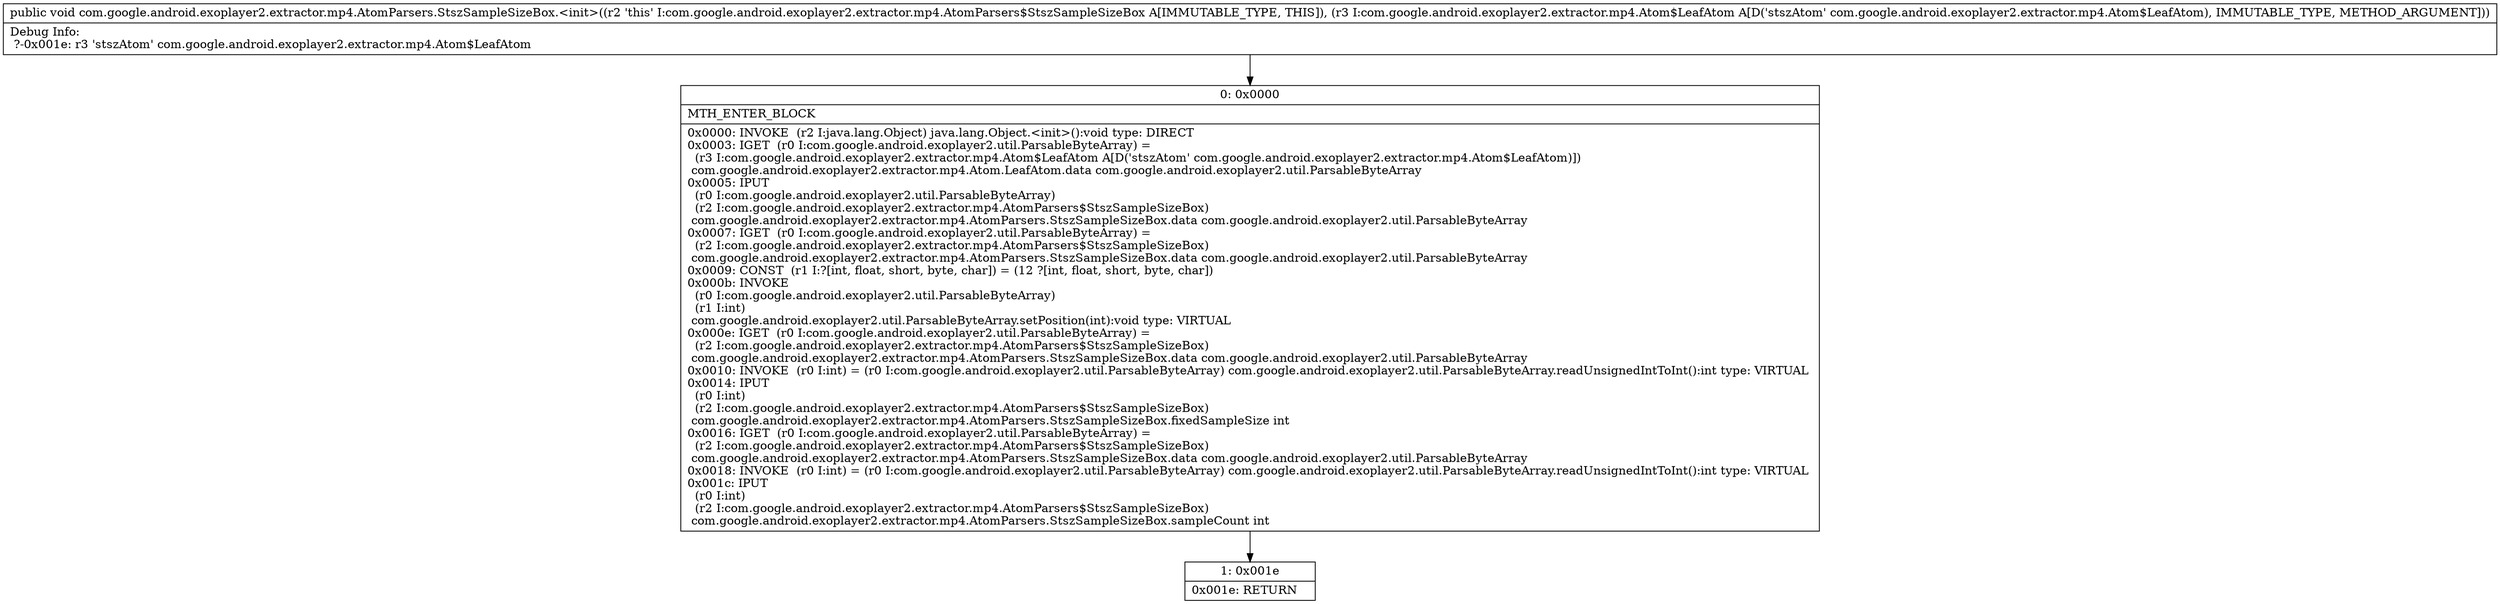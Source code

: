 digraph "CFG forcom.google.android.exoplayer2.extractor.mp4.AtomParsers.StszSampleSizeBox.\<init\>(Lcom\/google\/android\/exoplayer2\/extractor\/mp4\/Atom$LeafAtom;)V" {
Node_0 [shape=record,label="{0\:\ 0x0000|MTH_ENTER_BLOCK\l|0x0000: INVOKE  (r2 I:java.lang.Object) java.lang.Object.\<init\>():void type: DIRECT \l0x0003: IGET  (r0 I:com.google.android.exoplayer2.util.ParsableByteArray) = \l  (r3 I:com.google.android.exoplayer2.extractor.mp4.Atom$LeafAtom A[D('stszAtom' com.google.android.exoplayer2.extractor.mp4.Atom$LeafAtom)])\l com.google.android.exoplayer2.extractor.mp4.Atom.LeafAtom.data com.google.android.exoplayer2.util.ParsableByteArray \l0x0005: IPUT  \l  (r0 I:com.google.android.exoplayer2.util.ParsableByteArray)\l  (r2 I:com.google.android.exoplayer2.extractor.mp4.AtomParsers$StszSampleSizeBox)\l com.google.android.exoplayer2.extractor.mp4.AtomParsers.StszSampleSizeBox.data com.google.android.exoplayer2.util.ParsableByteArray \l0x0007: IGET  (r0 I:com.google.android.exoplayer2.util.ParsableByteArray) = \l  (r2 I:com.google.android.exoplayer2.extractor.mp4.AtomParsers$StszSampleSizeBox)\l com.google.android.exoplayer2.extractor.mp4.AtomParsers.StszSampleSizeBox.data com.google.android.exoplayer2.util.ParsableByteArray \l0x0009: CONST  (r1 I:?[int, float, short, byte, char]) = (12 ?[int, float, short, byte, char]) \l0x000b: INVOKE  \l  (r0 I:com.google.android.exoplayer2.util.ParsableByteArray)\l  (r1 I:int)\l com.google.android.exoplayer2.util.ParsableByteArray.setPosition(int):void type: VIRTUAL \l0x000e: IGET  (r0 I:com.google.android.exoplayer2.util.ParsableByteArray) = \l  (r2 I:com.google.android.exoplayer2.extractor.mp4.AtomParsers$StszSampleSizeBox)\l com.google.android.exoplayer2.extractor.mp4.AtomParsers.StszSampleSizeBox.data com.google.android.exoplayer2.util.ParsableByteArray \l0x0010: INVOKE  (r0 I:int) = (r0 I:com.google.android.exoplayer2.util.ParsableByteArray) com.google.android.exoplayer2.util.ParsableByteArray.readUnsignedIntToInt():int type: VIRTUAL \l0x0014: IPUT  \l  (r0 I:int)\l  (r2 I:com.google.android.exoplayer2.extractor.mp4.AtomParsers$StszSampleSizeBox)\l com.google.android.exoplayer2.extractor.mp4.AtomParsers.StszSampleSizeBox.fixedSampleSize int \l0x0016: IGET  (r0 I:com.google.android.exoplayer2.util.ParsableByteArray) = \l  (r2 I:com.google.android.exoplayer2.extractor.mp4.AtomParsers$StszSampleSizeBox)\l com.google.android.exoplayer2.extractor.mp4.AtomParsers.StszSampleSizeBox.data com.google.android.exoplayer2.util.ParsableByteArray \l0x0018: INVOKE  (r0 I:int) = (r0 I:com.google.android.exoplayer2.util.ParsableByteArray) com.google.android.exoplayer2.util.ParsableByteArray.readUnsignedIntToInt():int type: VIRTUAL \l0x001c: IPUT  \l  (r0 I:int)\l  (r2 I:com.google.android.exoplayer2.extractor.mp4.AtomParsers$StszSampleSizeBox)\l com.google.android.exoplayer2.extractor.mp4.AtomParsers.StszSampleSizeBox.sampleCount int \l}"];
Node_1 [shape=record,label="{1\:\ 0x001e|0x001e: RETURN   \l}"];
MethodNode[shape=record,label="{public void com.google.android.exoplayer2.extractor.mp4.AtomParsers.StszSampleSizeBox.\<init\>((r2 'this' I:com.google.android.exoplayer2.extractor.mp4.AtomParsers$StszSampleSizeBox A[IMMUTABLE_TYPE, THIS]), (r3 I:com.google.android.exoplayer2.extractor.mp4.Atom$LeafAtom A[D('stszAtom' com.google.android.exoplayer2.extractor.mp4.Atom$LeafAtom), IMMUTABLE_TYPE, METHOD_ARGUMENT]))  | Debug Info:\l  ?\-0x001e: r3 'stszAtom' com.google.android.exoplayer2.extractor.mp4.Atom$LeafAtom\l}"];
MethodNode -> Node_0;
Node_0 -> Node_1;
}

